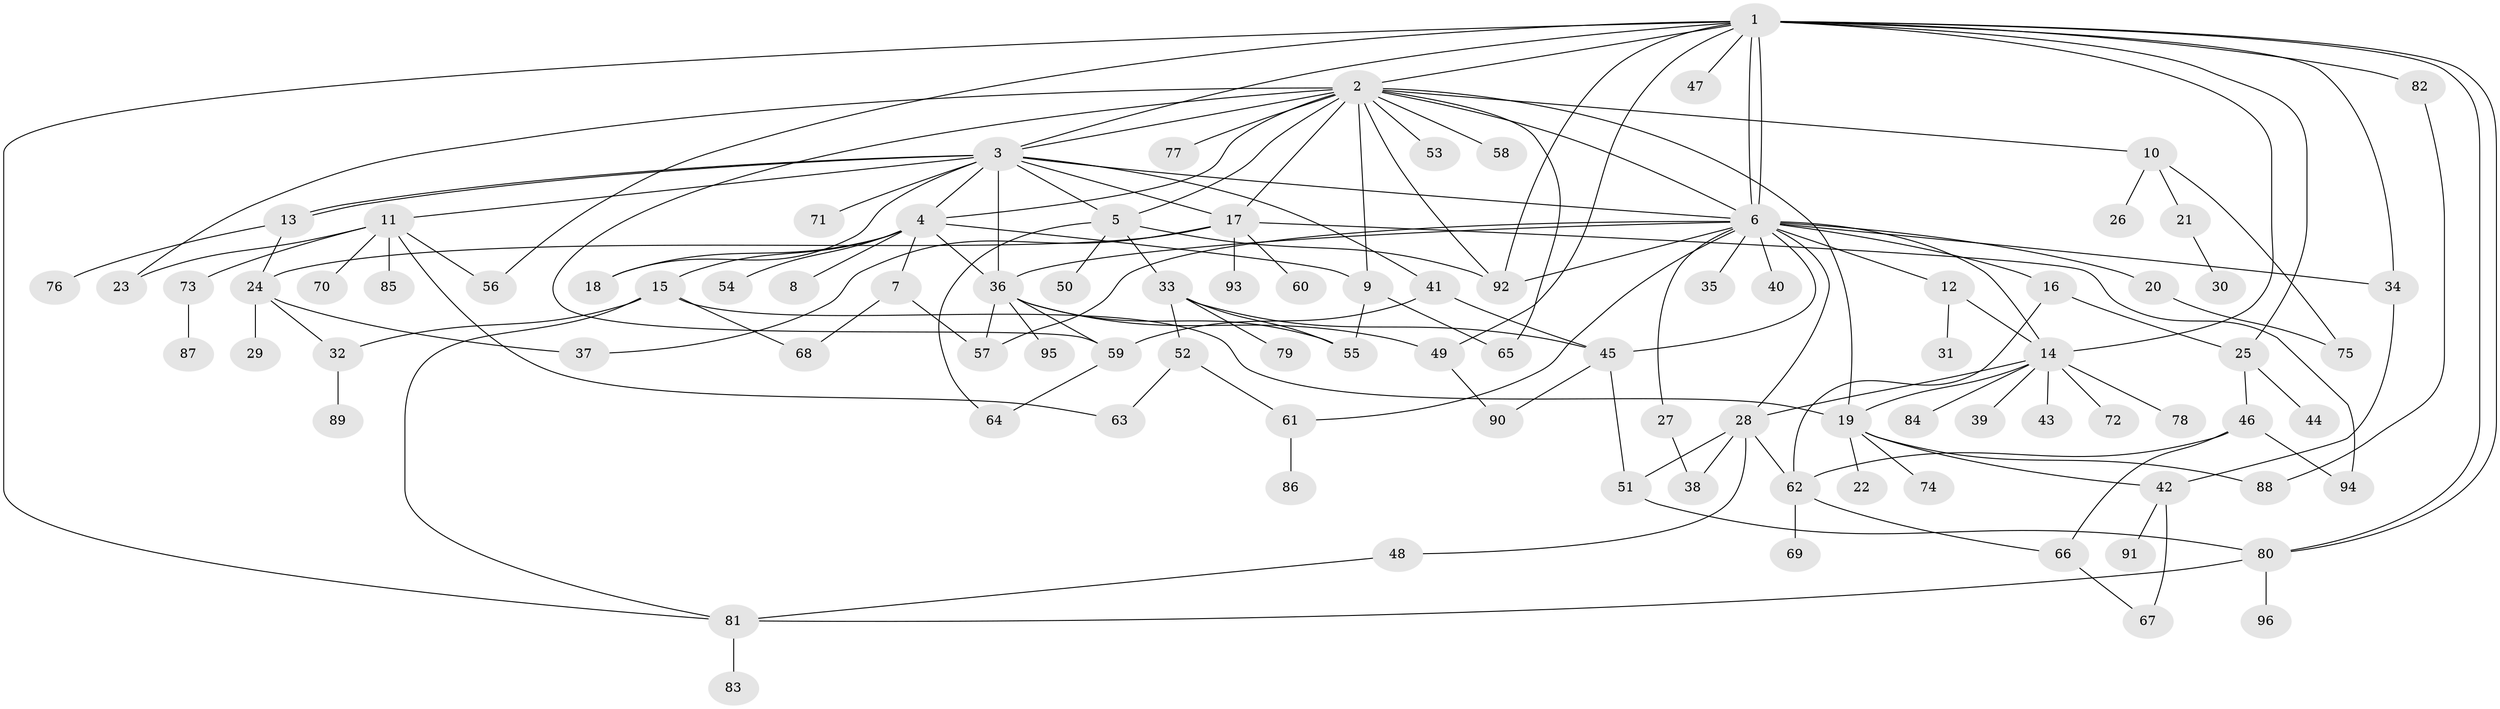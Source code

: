 // Generated by graph-tools (version 1.1) at 2025/35/03/09/25 02:35:50]
// undirected, 96 vertices, 152 edges
graph export_dot {
graph [start="1"]
  node [color=gray90,style=filled];
  1;
  2;
  3;
  4;
  5;
  6;
  7;
  8;
  9;
  10;
  11;
  12;
  13;
  14;
  15;
  16;
  17;
  18;
  19;
  20;
  21;
  22;
  23;
  24;
  25;
  26;
  27;
  28;
  29;
  30;
  31;
  32;
  33;
  34;
  35;
  36;
  37;
  38;
  39;
  40;
  41;
  42;
  43;
  44;
  45;
  46;
  47;
  48;
  49;
  50;
  51;
  52;
  53;
  54;
  55;
  56;
  57;
  58;
  59;
  60;
  61;
  62;
  63;
  64;
  65;
  66;
  67;
  68;
  69;
  70;
  71;
  72;
  73;
  74;
  75;
  76;
  77;
  78;
  79;
  80;
  81;
  82;
  83;
  84;
  85;
  86;
  87;
  88;
  89;
  90;
  91;
  92;
  93;
  94;
  95;
  96;
  1 -- 2;
  1 -- 3;
  1 -- 6;
  1 -- 6;
  1 -- 14;
  1 -- 25;
  1 -- 34;
  1 -- 47;
  1 -- 49;
  1 -- 56;
  1 -- 80;
  1 -- 80;
  1 -- 81;
  1 -- 82;
  1 -- 92;
  2 -- 3;
  2 -- 4;
  2 -- 5;
  2 -- 6;
  2 -- 9;
  2 -- 10;
  2 -- 17;
  2 -- 19;
  2 -- 23;
  2 -- 53;
  2 -- 58;
  2 -- 59;
  2 -- 65;
  2 -- 77;
  2 -- 92;
  3 -- 4;
  3 -- 5;
  3 -- 6;
  3 -- 11;
  3 -- 13;
  3 -- 13;
  3 -- 17;
  3 -- 18;
  3 -- 36;
  3 -- 41;
  3 -- 71;
  4 -- 7;
  4 -- 8;
  4 -- 9;
  4 -- 15;
  4 -- 18;
  4 -- 36;
  4 -- 54;
  5 -- 33;
  5 -- 50;
  5 -- 64;
  5 -- 92;
  6 -- 12;
  6 -- 14;
  6 -- 16;
  6 -- 20;
  6 -- 27;
  6 -- 28;
  6 -- 34;
  6 -- 35;
  6 -- 36;
  6 -- 40;
  6 -- 45;
  6 -- 57;
  6 -- 61;
  6 -- 92;
  7 -- 57;
  7 -- 68;
  9 -- 55;
  9 -- 65;
  10 -- 21;
  10 -- 26;
  10 -- 75;
  11 -- 23;
  11 -- 56;
  11 -- 63;
  11 -- 70;
  11 -- 73;
  11 -- 85;
  12 -- 14;
  12 -- 31;
  13 -- 24;
  13 -- 76;
  14 -- 19;
  14 -- 28;
  14 -- 39;
  14 -- 43;
  14 -- 72;
  14 -- 78;
  14 -- 84;
  15 -- 19;
  15 -- 32;
  15 -- 68;
  15 -- 81;
  16 -- 25;
  16 -- 62;
  17 -- 24;
  17 -- 37;
  17 -- 60;
  17 -- 93;
  17 -- 94;
  19 -- 22;
  19 -- 42;
  19 -- 74;
  19 -- 88;
  20 -- 75;
  21 -- 30;
  24 -- 29;
  24 -- 32;
  24 -- 37;
  25 -- 44;
  25 -- 46;
  27 -- 38;
  28 -- 38;
  28 -- 48;
  28 -- 51;
  28 -- 62;
  32 -- 89;
  33 -- 45;
  33 -- 52;
  33 -- 55;
  33 -- 79;
  34 -- 42;
  36 -- 49;
  36 -- 55;
  36 -- 57;
  36 -- 59;
  36 -- 95;
  41 -- 45;
  41 -- 59;
  42 -- 67;
  42 -- 91;
  45 -- 51;
  45 -- 90;
  46 -- 62;
  46 -- 66;
  46 -- 94;
  48 -- 81;
  49 -- 90;
  51 -- 80;
  52 -- 61;
  52 -- 63;
  59 -- 64;
  61 -- 86;
  62 -- 66;
  62 -- 69;
  66 -- 67;
  73 -- 87;
  80 -- 81;
  80 -- 96;
  81 -- 83;
  82 -- 88;
}
